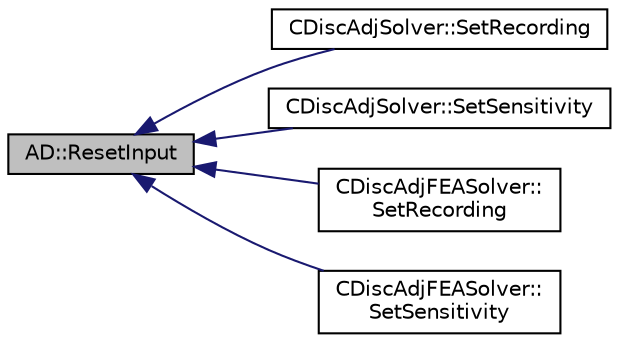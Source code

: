 digraph "AD::ResetInput"
{
  edge [fontname="Helvetica",fontsize="10",labelfontname="Helvetica",labelfontsize="10"];
  node [fontname="Helvetica",fontsize="10",shape=record];
  rankdir="LR";
  Node217 [label="AD::ResetInput",height=0.2,width=0.4,color="black", fillcolor="grey75", style="filled", fontcolor="black"];
  Node217 -> Node218 [dir="back",color="midnightblue",fontsize="10",style="solid",fontname="Helvetica"];
  Node218 [label="CDiscAdjSolver::SetRecording",height=0.2,width=0.4,color="black", fillcolor="white", style="filled",URL="$class_c_disc_adj_solver.html#a696214d1de7cabe49792ce047e08b5f4",tooltip="Prepare the solver for a new recording. "];
  Node217 -> Node219 [dir="back",color="midnightblue",fontsize="10",style="solid",fontname="Helvetica"];
  Node219 [label="CDiscAdjSolver::SetSensitivity",height=0.2,width=0.4,color="black", fillcolor="white", style="filled",URL="$class_c_disc_adj_solver.html#a4ebcf3eed43458a8960948210dc7444f",tooltip="Extract and set the geometrical sensitivity. "];
  Node217 -> Node220 [dir="back",color="midnightblue",fontsize="10",style="solid",fontname="Helvetica"];
  Node220 [label="CDiscAdjFEASolver::\lSetRecording",height=0.2,width=0.4,color="black", fillcolor="white", style="filled",URL="$class_c_disc_adj_f_e_a_solver.html#a3aa3cdeeabde58197282da02e36247b5",tooltip="Prepare the solver for a new recording. "];
  Node217 -> Node221 [dir="back",color="midnightblue",fontsize="10",style="solid",fontname="Helvetica"];
  Node221 [label="CDiscAdjFEASolver::\lSetSensitivity",height=0.2,width=0.4,color="black", fillcolor="white", style="filled",URL="$class_c_disc_adj_f_e_a_solver.html#a7e20a374ddb397ca581378a6b0033a76",tooltip="Extract and set the geometrical sensitivity. "];
}
